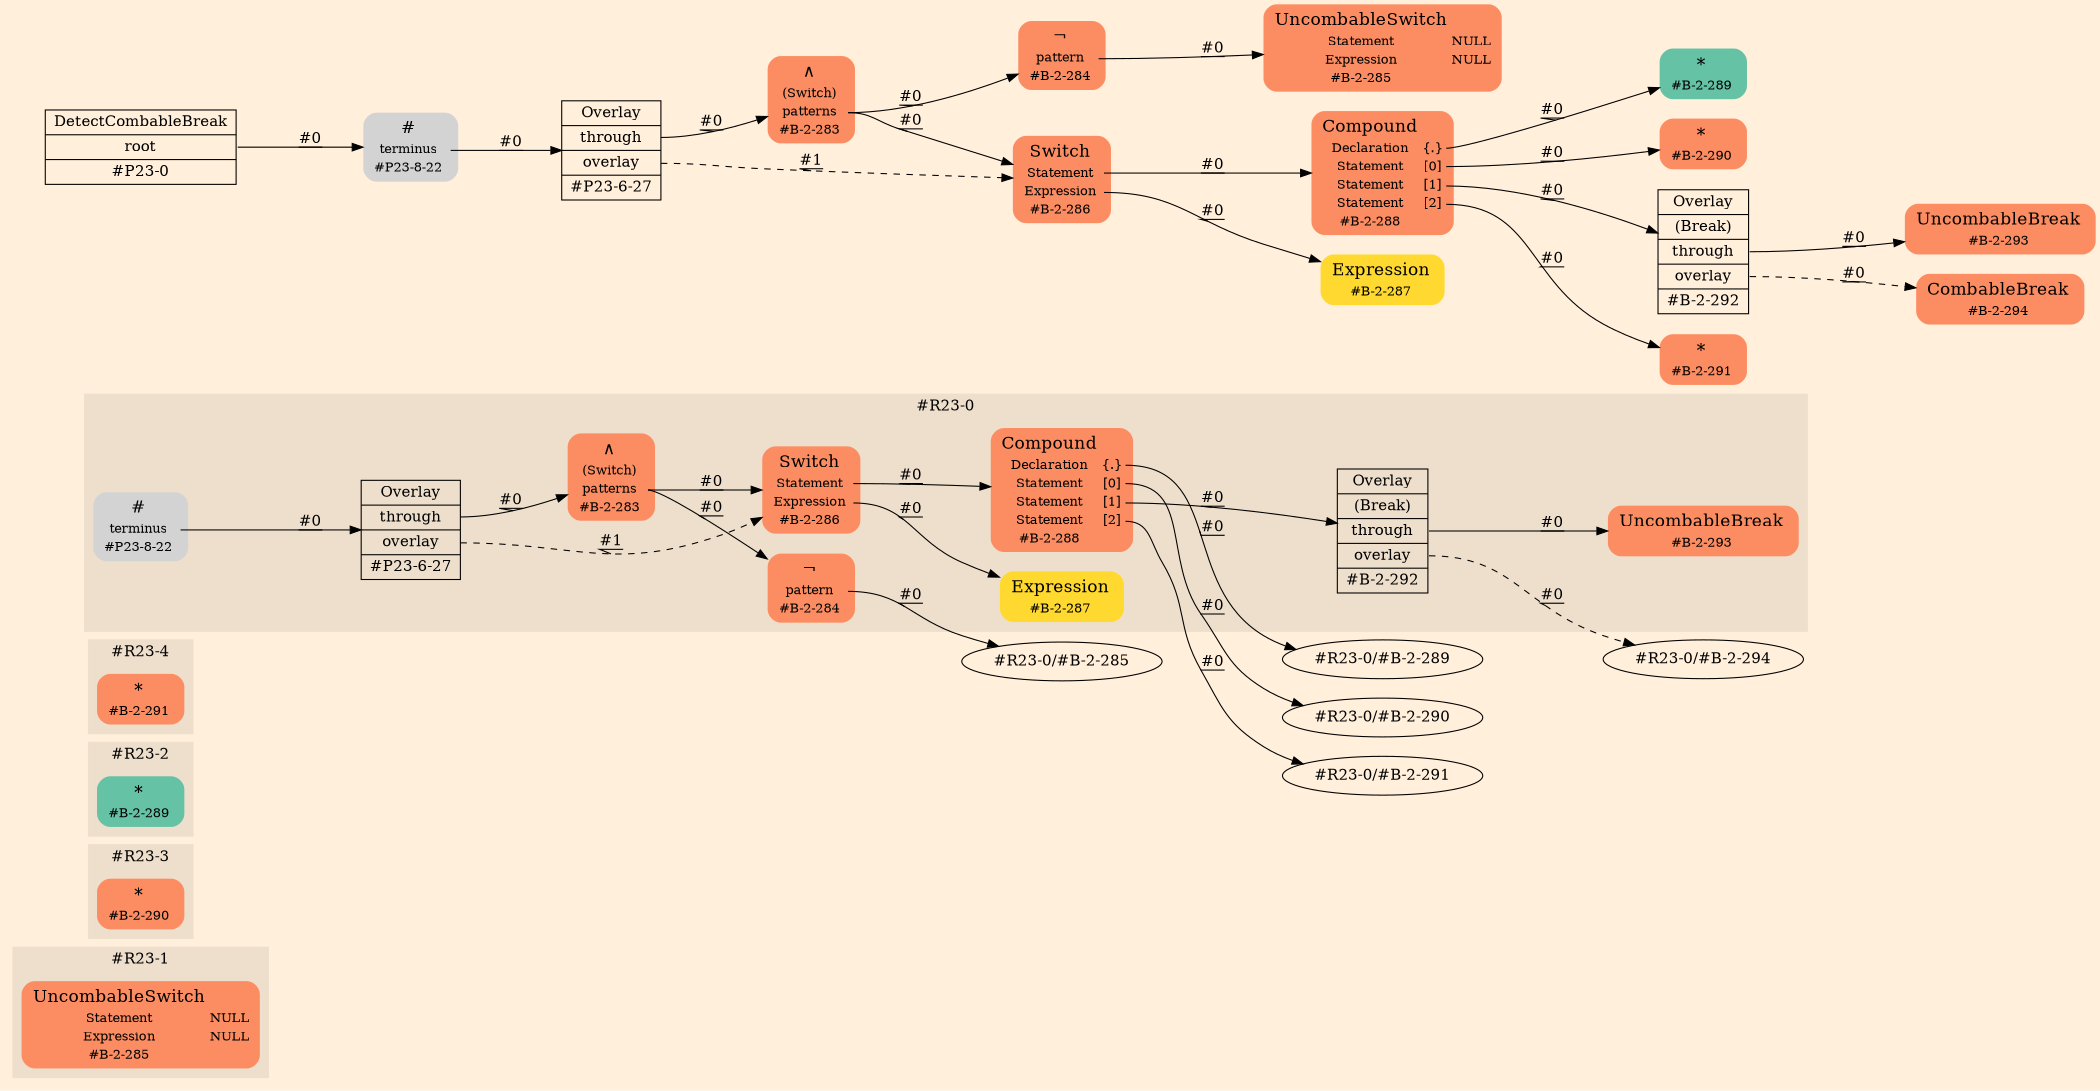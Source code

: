 digraph Inferno {
graph [
rankdir = "LR"
ranksep = 1.0
size = "14,20"
bgcolor = antiquewhite1
color = black
fontcolor = black
];
node [
];
subgraph "cluster#R23-1" {
label = "#R23-1"
style = "filled"
color = antiquewhite2
"#R23-1/#B-2-285" [
shape = "plaintext"
fillcolor = "/set28/2"
label = <<TABLE BORDER="0" CELLBORDER="0" CELLSPACING="0">
 <TR>
  <TD><FONT POINT-SIZE="16.0">UncombableSwitch</FONT></TD>
  <TD></TD>
 </TR>
 <TR>
  <TD>Statement</TD>
  <TD PORT="port0">NULL</TD>
 </TR>
 <TR>
  <TD>Expression</TD>
  <TD PORT="port1">NULL</TD>
 </TR>
 <TR>
  <TD>#B-2-285</TD>
  <TD PORT="port2"></TD>
 </TR>
</TABLE>>
style = "rounded,filled"
fontsize = "12"
];
}
subgraph "cluster#R23-3" {
label = "#R23-3"
style = "filled"
color = antiquewhite2
"#R23-3/#B-2-290" [
shape = "plaintext"
fillcolor = "/set28/2"
label = <<TABLE BORDER="0" CELLBORDER="0" CELLSPACING="0">
 <TR>
  <TD><FONT POINT-SIZE="16.0">*</FONT></TD>
  <TD></TD>
 </TR>
 <TR>
  <TD>#B-2-290</TD>
  <TD PORT="port0"></TD>
 </TR>
</TABLE>>
style = "rounded,filled"
fontsize = "12"
];
}
subgraph "cluster#R23-2" {
label = "#R23-2"
style = "filled"
color = antiquewhite2
"#R23-2/#B-2-289" [
shape = "plaintext"
fillcolor = "/set28/1"
label = <<TABLE BORDER="0" CELLBORDER="0" CELLSPACING="0">
 <TR>
  <TD><FONT POINT-SIZE="16.0">*</FONT></TD>
  <TD></TD>
 </TR>
 <TR>
  <TD>#B-2-289</TD>
  <TD PORT="port0"></TD>
 </TR>
</TABLE>>
style = "rounded,filled"
fontsize = "12"
];
}
subgraph "cluster#R23-4" {
label = "#R23-4"
style = "filled"
color = antiquewhite2
"#R23-4/#B-2-291" [
shape = "plaintext"
fillcolor = "/set28/2"
label = <<TABLE BORDER="0" CELLBORDER="0" CELLSPACING="0">
 <TR>
  <TD><FONT POINT-SIZE="16.0">*</FONT></TD>
  <TD></TD>
 </TR>
 <TR>
  <TD>#B-2-291</TD>
  <TD PORT="port0"></TD>
 </TR>
</TABLE>>
style = "rounded,filled"
fontsize = "12"
];
}
subgraph "cluster#R23-0" {
label = "#R23-0"
style = "filled"
color = antiquewhite2
"#R23-0/#B-2-287" [
shape = "plaintext"
fillcolor = "/set28/6"
label = <<TABLE BORDER="0" CELLBORDER="0" CELLSPACING="0">
 <TR>
  <TD><FONT POINT-SIZE="16.0">Expression</FONT></TD>
  <TD></TD>
 </TR>
 <TR>
  <TD>#B-2-287</TD>
  <TD PORT="port0"></TD>
 </TR>
</TABLE>>
style = "rounded,filled"
fontsize = "12"
];
"#R23-0/#P23-6-27" [
shape = "record"
fillcolor = antiquewhite2
label = "<fixed> Overlay | <port0> through | <port1> overlay | <port2> #P23-6-27"
style = "filled"
fontsize = "14"
color = black
fontcolor = black
];
"#R23-0/#B-2-293" [
shape = "plaintext"
fillcolor = "/set28/2"
label = <<TABLE BORDER="0" CELLBORDER="0" CELLSPACING="0">
 <TR>
  <TD><FONT POINT-SIZE="16.0">UncombableBreak</FONT></TD>
  <TD></TD>
 </TR>
 <TR>
  <TD>#B-2-293</TD>
  <TD PORT="port0"></TD>
 </TR>
</TABLE>>
style = "rounded,filled"
fontsize = "12"
];
"#R23-0/#P23-8-22" [
shape = "plaintext"
label = <<TABLE BORDER="0" CELLBORDER="0" CELLSPACING="0">
 <TR>
  <TD><FONT POINT-SIZE="16.0">#</FONT></TD>
  <TD></TD>
 </TR>
 <TR>
  <TD>terminus</TD>
  <TD PORT="port0"></TD>
 </TR>
 <TR>
  <TD>#P23-8-22</TD>
  <TD PORT="port1"></TD>
 </TR>
</TABLE>>
style = "rounded,filled"
fontsize = "12"
];
"#R23-0/#B-2-286" [
shape = "plaintext"
fillcolor = "/set28/2"
label = <<TABLE BORDER="0" CELLBORDER="0" CELLSPACING="0">
 <TR>
  <TD><FONT POINT-SIZE="16.0">Switch</FONT></TD>
  <TD></TD>
 </TR>
 <TR>
  <TD>Statement</TD>
  <TD PORT="port0"></TD>
 </TR>
 <TR>
  <TD>Expression</TD>
  <TD PORT="port1"></TD>
 </TR>
 <TR>
  <TD>#B-2-286</TD>
  <TD PORT="port2"></TD>
 </TR>
</TABLE>>
style = "rounded,filled"
fontsize = "12"
];
"#R23-0/#B-2-288" [
shape = "plaintext"
fillcolor = "/set28/2"
label = <<TABLE BORDER="0" CELLBORDER="0" CELLSPACING="0">
 <TR>
  <TD><FONT POINT-SIZE="16.0">Compound</FONT></TD>
  <TD></TD>
 </TR>
 <TR>
  <TD>Declaration</TD>
  <TD PORT="port0">{.}</TD>
 </TR>
 <TR>
  <TD>Statement</TD>
  <TD PORT="port1">[0]</TD>
 </TR>
 <TR>
  <TD>Statement</TD>
  <TD PORT="port2">[1]</TD>
 </TR>
 <TR>
  <TD>Statement</TD>
  <TD PORT="port3">[2]</TD>
 </TR>
 <TR>
  <TD>#B-2-288</TD>
  <TD PORT="port4"></TD>
 </TR>
</TABLE>>
style = "rounded,filled"
fontsize = "12"
];
"#R23-0/#B-2-283" [
shape = "plaintext"
fillcolor = "/set28/2"
label = <<TABLE BORDER="0" CELLBORDER="0" CELLSPACING="0">
 <TR>
  <TD><FONT POINT-SIZE="16.0">∧</FONT></TD>
  <TD></TD>
 </TR>
 <TR>
  <TD>(Switch)</TD>
  <TD PORT="port0"></TD>
 </TR>
 <TR>
  <TD>patterns</TD>
  <TD PORT="port1"></TD>
 </TR>
 <TR>
  <TD>#B-2-283</TD>
  <TD PORT="port2"></TD>
 </TR>
</TABLE>>
style = "rounded,filled"
fontsize = "12"
];
"#R23-0/#B-2-292" [
shape = "record"
fillcolor = antiquewhite2
label = "<fixed> Overlay | <port0> (Break) | <port1> through | <port2> overlay | <port3> #B-2-292"
style = "filled"
fontsize = "14"
color = black
fontcolor = black
];
"#R23-0/#B-2-284" [
shape = "plaintext"
fillcolor = "/set28/2"
label = <<TABLE BORDER="0" CELLBORDER="0" CELLSPACING="0">
 <TR>
  <TD><FONT POINT-SIZE="16.0">¬</FONT></TD>
  <TD></TD>
 </TR>
 <TR>
  <TD>pattern</TD>
  <TD PORT="port0"></TD>
 </TR>
 <TR>
  <TD>#B-2-284</TD>
  <TD PORT="port1"></TD>
 </TR>
</TABLE>>
style = "rounded,filled"
fontsize = "12"
];
}
"#R23-0/#P23-6-27":port0 -> "#R23-0/#B-2-283" [style="solid"
label = "#0"
decorate = true
color = black
fontcolor = black
];
"#R23-0/#P23-6-27":port1 -> "#R23-0/#B-2-286" [style="dashed"
label = "#1"
decorate = true
color = black
fontcolor = black
];
"#R23-0/#P23-8-22":port0 -> "#R23-0/#P23-6-27" [style="solid"
label = "#0"
decorate = true
color = black
fontcolor = black
];
"#R23-0/#B-2-286":port0 -> "#R23-0/#B-2-288" [style="solid"
label = "#0"
decorate = true
color = black
fontcolor = black
];
"#R23-0/#B-2-286":port1 -> "#R23-0/#B-2-287" [style="solid"
label = "#0"
decorate = true
color = black
fontcolor = black
];
"#R23-0/#B-2-288":port0 -> "#R23-0/#B-2-289" [style="solid"
label = "#0"
decorate = true
color = black
fontcolor = black
];
"#R23-0/#B-2-288":port1 -> "#R23-0/#B-2-290" [style="solid"
label = "#0"
decorate = true
color = black
fontcolor = black
];
"#R23-0/#B-2-288":port2 -> "#R23-0/#B-2-292" [style="solid"
label = "#0"
decorate = true
color = black
fontcolor = black
];
"#R23-0/#B-2-288":port3 -> "#R23-0/#B-2-291" [style="solid"
label = "#0"
decorate = true
color = black
fontcolor = black
];
"#R23-0/#B-2-283":port1 -> "#R23-0/#B-2-284" [style="solid"
label = "#0"
decorate = true
color = black
fontcolor = black
];
"#R23-0/#B-2-283":port1 -> "#R23-0/#B-2-286" [style="solid"
label = "#0"
decorate = true
color = black
fontcolor = black
];
"#R23-0/#B-2-292":port1 -> "#R23-0/#B-2-293" [style="solid"
label = "#0"
decorate = true
color = black
fontcolor = black
];
"#R23-0/#B-2-292":port2 -> "#R23-0/#B-2-294" [style="dashed"
label = "#0"
decorate = true
color = black
fontcolor = black
];
"#R23-0/#B-2-284":port0 -> "#R23-0/#B-2-285" [style="solid"
label = "#0"
decorate = true
color = black
fontcolor = black
];
"CR#P23-0" [
shape = "record"
fillcolor = antiquewhite1
label = "<fixed> DetectCombableBreak | <port0> root | <port1> #P23-0"
style = "filled"
fontsize = "14"
color = black
fontcolor = black
];
"#P23-8-22" [
shape = "plaintext"
label = <<TABLE BORDER="0" CELLBORDER="0" CELLSPACING="0">
 <TR>
  <TD><FONT POINT-SIZE="16.0">#</FONT></TD>
  <TD></TD>
 </TR>
 <TR>
  <TD>terminus</TD>
  <TD PORT="port0"></TD>
 </TR>
 <TR>
  <TD>#P23-8-22</TD>
  <TD PORT="port1"></TD>
 </TR>
</TABLE>>
style = "rounded,filled"
fontsize = "12"
];
"#P23-6-27" [
shape = "record"
fillcolor = antiquewhite1
label = "<fixed> Overlay | <port0> through | <port1> overlay | <port2> #P23-6-27"
style = "filled"
fontsize = "14"
color = black
fontcolor = black
];
"#B-2-283" [
shape = "plaintext"
fillcolor = "/set28/2"
label = <<TABLE BORDER="0" CELLBORDER="0" CELLSPACING="0">
 <TR>
  <TD><FONT POINT-SIZE="16.0">∧</FONT></TD>
  <TD></TD>
 </TR>
 <TR>
  <TD>(Switch)</TD>
  <TD PORT="port0"></TD>
 </TR>
 <TR>
  <TD>patterns</TD>
  <TD PORT="port1"></TD>
 </TR>
 <TR>
  <TD>#B-2-283</TD>
  <TD PORT="port2"></TD>
 </TR>
</TABLE>>
style = "rounded,filled"
fontsize = "12"
];
"#B-2-284" [
shape = "plaintext"
fillcolor = "/set28/2"
label = <<TABLE BORDER="0" CELLBORDER="0" CELLSPACING="0">
 <TR>
  <TD><FONT POINT-SIZE="16.0">¬</FONT></TD>
  <TD></TD>
 </TR>
 <TR>
  <TD>pattern</TD>
  <TD PORT="port0"></TD>
 </TR>
 <TR>
  <TD>#B-2-284</TD>
  <TD PORT="port1"></TD>
 </TR>
</TABLE>>
style = "rounded,filled"
fontsize = "12"
];
"#B-2-285" [
shape = "plaintext"
fillcolor = "/set28/2"
label = <<TABLE BORDER="0" CELLBORDER="0" CELLSPACING="0">
 <TR>
  <TD><FONT POINT-SIZE="16.0">UncombableSwitch</FONT></TD>
  <TD></TD>
 </TR>
 <TR>
  <TD>Statement</TD>
  <TD PORT="port0">NULL</TD>
 </TR>
 <TR>
  <TD>Expression</TD>
  <TD PORT="port1">NULL</TD>
 </TR>
 <TR>
  <TD>#B-2-285</TD>
  <TD PORT="port2"></TD>
 </TR>
</TABLE>>
style = "rounded,filled"
fontsize = "12"
];
"#B-2-286" [
shape = "plaintext"
fillcolor = "/set28/2"
label = <<TABLE BORDER="0" CELLBORDER="0" CELLSPACING="0">
 <TR>
  <TD><FONT POINT-SIZE="16.0">Switch</FONT></TD>
  <TD></TD>
 </TR>
 <TR>
  <TD>Statement</TD>
  <TD PORT="port0"></TD>
 </TR>
 <TR>
  <TD>Expression</TD>
  <TD PORT="port1"></TD>
 </TR>
 <TR>
  <TD>#B-2-286</TD>
  <TD PORT="port2"></TD>
 </TR>
</TABLE>>
style = "rounded,filled"
fontsize = "12"
];
"#B-2-288" [
shape = "plaintext"
fillcolor = "/set28/2"
label = <<TABLE BORDER="0" CELLBORDER="0" CELLSPACING="0">
 <TR>
  <TD><FONT POINT-SIZE="16.0">Compound</FONT></TD>
  <TD></TD>
 </TR>
 <TR>
  <TD>Declaration</TD>
  <TD PORT="port0">{.}</TD>
 </TR>
 <TR>
  <TD>Statement</TD>
  <TD PORT="port1">[0]</TD>
 </TR>
 <TR>
  <TD>Statement</TD>
  <TD PORT="port2">[1]</TD>
 </TR>
 <TR>
  <TD>Statement</TD>
  <TD PORT="port3">[2]</TD>
 </TR>
 <TR>
  <TD>#B-2-288</TD>
  <TD PORT="port4"></TD>
 </TR>
</TABLE>>
style = "rounded,filled"
fontsize = "12"
];
"#B-2-289" [
shape = "plaintext"
fillcolor = "/set28/1"
label = <<TABLE BORDER="0" CELLBORDER="0" CELLSPACING="0">
 <TR>
  <TD><FONT POINT-SIZE="16.0">*</FONT></TD>
  <TD></TD>
 </TR>
 <TR>
  <TD>#B-2-289</TD>
  <TD PORT="port0"></TD>
 </TR>
</TABLE>>
style = "rounded,filled"
fontsize = "12"
];
"#B-2-290" [
shape = "plaintext"
fillcolor = "/set28/2"
label = <<TABLE BORDER="0" CELLBORDER="0" CELLSPACING="0">
 <TR>
  <TD><FONT POINT-SIZE="16.0">*</FONT></TD>
  <TD></TD>
 </TR>
 <TR>
  <TD>#B-2-290</TD>
  <TD PORT="port0"></TD>
 </TR>
</TABLE>>
style = "rounded,filled"
fontsize = "12"
];
"#B-2-292" [
shape = "record"
fillcolor = antiquewhite1
label = "<fixed> Overlay | <port0> (Break) | <port1> through | <port2> overlay | <port3> #B-2-292"
style = "filled"
fontsize = "14"
color = black
fontcolor = black
];
"#B-2-293" [
shape = "plaintext"
fillcolor = "/set28/2"
label = <<TABLE BORDER="0" CELLBORDER="0" CELLSPACING="0">
 <TR>
  <TD><FONT POINT-SIZE="16.0">UncombableBreak</FONT></TD>
  <TD></TD>
 </TR>
 <TR>
  <TD>#B-2-293</TD>
  <TD PORT="port0"></TD>
 </TR>
</TABLE>>
style = "rounded,filled"
fontsize = "12"
];
"#B-2-294" [
shape = "plaintext"
fillcolor = "/set28/2"
label = <<TABLE BORDER="0" CELLBORDER="0" CELLSPACING="0">
 <TR>
  <TD><FONT POINT-SIZE="16.0">CombableBreak</FONT></TD>
  <TD></TD>
 </TR>
 <TR>
  <TD>#B-2-294</TD>
  <TD PORT="port0"></TD>
 </TR>
</TABLE>>
style = "rounded,filled"
fontsize = "12"
];
"#B-2-291" [
shape = "plaintext"
fillcolor = "/set28/2"
label = <<TABLE BORDER="0" CELLBORDER="0" CELLSPACING="0">
 <TR>
  <TD><FONT POINT-SIZE="16.0">*</FONT></TD>
  <TD></TD>
 </TR>
 <TR>
  <TD>#B-2-291</TD>
  <TD PORT="port0"></TD>
 </TR>
</TABLE>>
style = "rounded,filled"
fontsize = "12"
];
"#B-2-287" [
shape = "plaintext"
fillcolor = "/set28/6"
label = <<TABLE BORDER="0" CELLBORDER="0" CELLSPACING="0">
 <TR>
  <TD><FONT POINT-SIZE="16.0">Expression</FONT></TD>
  <TD></TD>
 </TR>
 <TR>
  <TD>#B-2-287</TD>
  <TD PORT="port0"></TD>
 </TR>
</TABLE>>
style = "rounded,filled"
fontsize = "12"
];
"CR#P23-0":port0 -> "#P23-8-22" [style="solid"
label = "#0"
decorate = true
color = black
fontcolor = black
];
"#P23-8-22":port0 -> "#P23-6-27" [style="solid"
label = "#0"
decorate = true
color = black
fontcolor = black
];
"#P23-6-27":port0 -> "#B-2-283" [style="solid"
label = "#0"
decorate = true
color = black
fontcolor = black
];
"#P23-6-27":port1 -> "#B-2-286" [style="dashed"
label = "#1"
decorate = true
color = black
fontcolor = black
];
"#B-2-283":port1 -> "#B-2-284" [style="solid"
label = "#0"
decorate = true
color = black
fontcolor = black
];
"#B-2-283":port1 -> "#B-2-286" [style="solid"
label = "#0"
decorate = true
color = black
fontcolor = black
];
"#B-2-284":port0 -> "#B-2-285" [style="solid"
label = "#0"
decorate = true
color = black
fontcolor = black
];
"#B-2-286":port0 -> "#B-2-288" [style="solid"
label = "#0"
decorate = true
color = black
fontcolor = black
];
"#B-2-286":port1 -> "#B-2-287" [style="solid"
label = "#0"
decorate = true
color = black
fontcolor = black
];
"#B-2-288":port0 -> "#B-2-289" [style="solid"
label = "#0"
decorate = true
color = black
fontcolor = black
];
"#B-2-288":port1 -> "#B-2-290" [style="solid"
label = "#0"
decorate = true
color = black
fontcolor = black
];
"#B-2-288":port2 -> "#B-2-292" [style="solid"
label = "#0"
decorate = true
color = black
fontcolor = black
];
"#B-2-288":port3 -> "#B-2-291" [style="solid"
label = "#0"
decorate = true
color = black
fontcolor = black
];
"#B-2-292":port1 -> "#B-2-293" [style="solid"
label = "#0"
decorate = true
color = black
fontcolor = black
];
"#B-2-292":port2 -> "#B-2-294" [style="dashed"
label = "#0"
decorate = true
color = black
fontcolor = black
];
}

